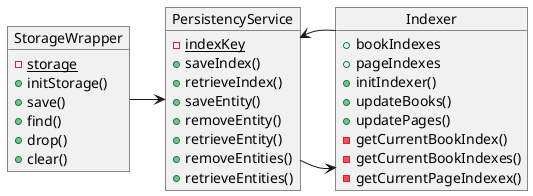 @startuml
allowmixing

object PersistencyService {
	- {static} indexKey
    + saveIndex()
    + retrieveIndex()
    + saveEntity()
    + removeEntity()
    + retrieveEntity()
    + removeEntities()
    + retrieveEntities()
}

object Indexer {
	+bookIndexes
	+pageIndexes
	+initIndexer()
	+updateBooks()
	+updatePages()
	-getCurrentBookIndex()
	-getCurrentBookIndexes()
	-getCurrentPageIndexex()
}

object StorageWrapper{
	- {static} storage
	+initStorage()
	+save()
	+find()
	+drop()
	+clear()
}

StorageWrapper -> PersistencyService
PersistencyService -> Indexer
Indexer -> PersistencyService

@enduml